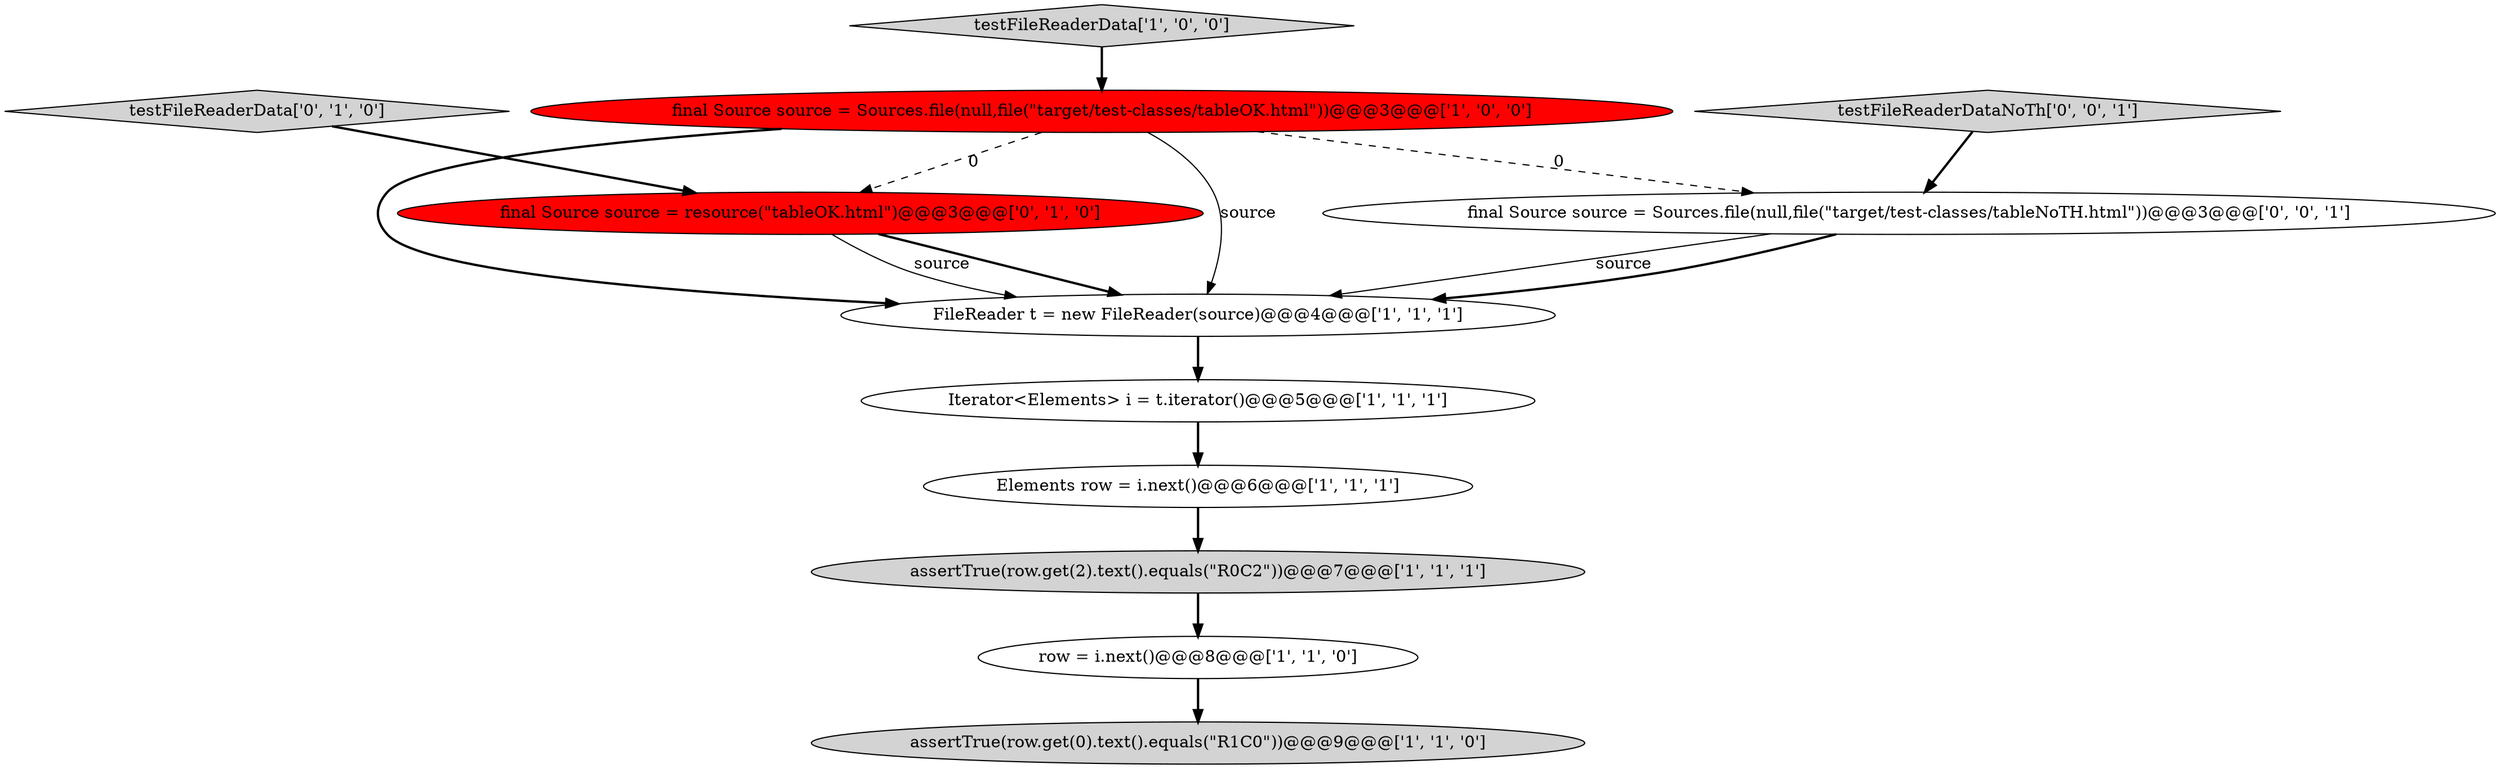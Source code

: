 digraph {
3 [style = filled, label = "final Source source = Sources.file(null,file(\"target/test-classes/tableOK.html\"))@@@3@@@['1', '0', '0']", fillcolor = red, shape = ellipse image = "AAA1AAABBB1BBB"];
6 [style = filled, label = "Iterator<Elements> i = t.iterator()@@@5@@@['1', '1', '1']", fillcolor = white, shape = ellipse image = "AAA0AAABBB1BBB"];
9 [style = filled, label = "final Source source = resource(\"tableOK.html\")@@@3@@@['0', '1', '0']", fillcolor = red, shape = ellipse image = "AAA1AAABBB2BBB"];
4 [style = filled, label = "Elements row = i.next()@@@6@@@['1', '1', '1']", fillcolor = white, shape = ellipse image = "AAA0AAABBB1BBB"];
5 [style = filled, label = "row = i.next()@@@8@@@['1', '1', '0']", fillcolor = white, shape = ellipse image = "AAA0AAABBB1BBB"];
2 [style = filled, label = "FileReader t = new FileReader(source)@@@4@@@['1', '1', '1']", fillcolor = white, shape = ellipse image = "AAA0AAABBB1BBB"];
0 [style = filled, label = "assertTrue(row.get(2).text().equals(\"R0C2\"))@@@7@@@['1', '1', '1']", fillcolor = lightgray, shape = ellipse image = "AAA0AAABBB1BBB"];
8 [style = filled, label = "testFileReaderData['0', '1', '0']", fillcolor = lightgray, shape = diamond image = "AAA0AAABBB2BBB"];
7 [style = filled, label = "assertTrue(row.get(0).text().equals(\"R1C0\"))@@@9@@@['1', '1', '0']", fillcolor = lightgray, shape = ellipse image = "AAA0AAABBB1BBB"];
10 [style = filled, label = "testFileReaderDataNoTh['0', '0', '1']", fillcolor = lightgray, shape = diamond image = "AAA0AAABBB3BBB"];
1 [style = filled, label = "testFileReaderData['1', '0', '0']", fillcolor = lightgray, shape = diamond image = "AAA0AAABBB1BBB"];
11 [style = filled, label = "final Source source = Sources.file(null,file(\"target/test-classes/tableNoTH.html\"))@@@3@@@['0', '0', '1']", fillcolor = white, shape = ellipse image = "AAA0AAABBB3BBB"];
1->3 [style = bold, label=""];
5->7 [style = bold, label=""];
11->2 [style = solid, label="source"];
6->4 [style = bold, label=""];
3->2 [style = bold, label=""];
3->9 [style = dashed, label="0"];
9->2 [style = bold, label=""];
2->6 [style = bold, label=""];
9->2 [style = solid, label="source"];
11->2 [style = bold, label=""];
3->11 [style = dashed, label="0"];
3->2 [style = solid, label="source"];
4->0 [style = bold, label=""];
0->5 [style = bold, label=""];
8->9 [style = bold, label=""];
10->11 [style = bold, label=""];
}

